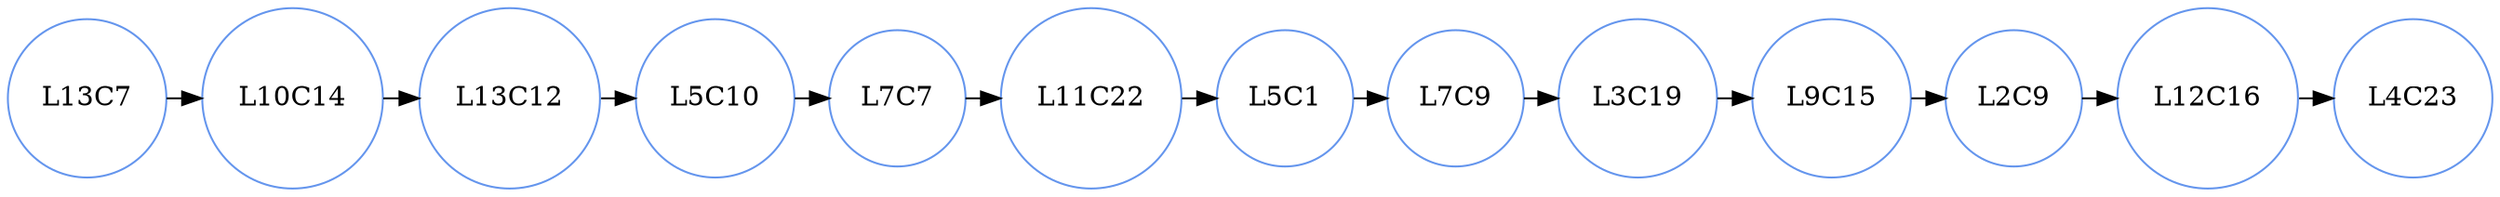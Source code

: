 digraph L {
node [shape = circle, color = cornflowerblue];
{rank=same L13C7 L10C14 L13C12 L5C10 L7C7 L11C22 L5C1 L7C9 L3C19 L9C15 L2C9 L12C16 L4C23 }
L13C7->L10C14;
L10C14->L13C12;
L13C12->L5C10;
L5C10->L7C7;
L7C7->L11C22;
L11C22->L5C1;
L5C1->L7C9;
L7C9->L3C19;
L3C19->L9C15;
L9C15->L2C9;
L2C9->L12C16;
L12C16->L4C23;

 }